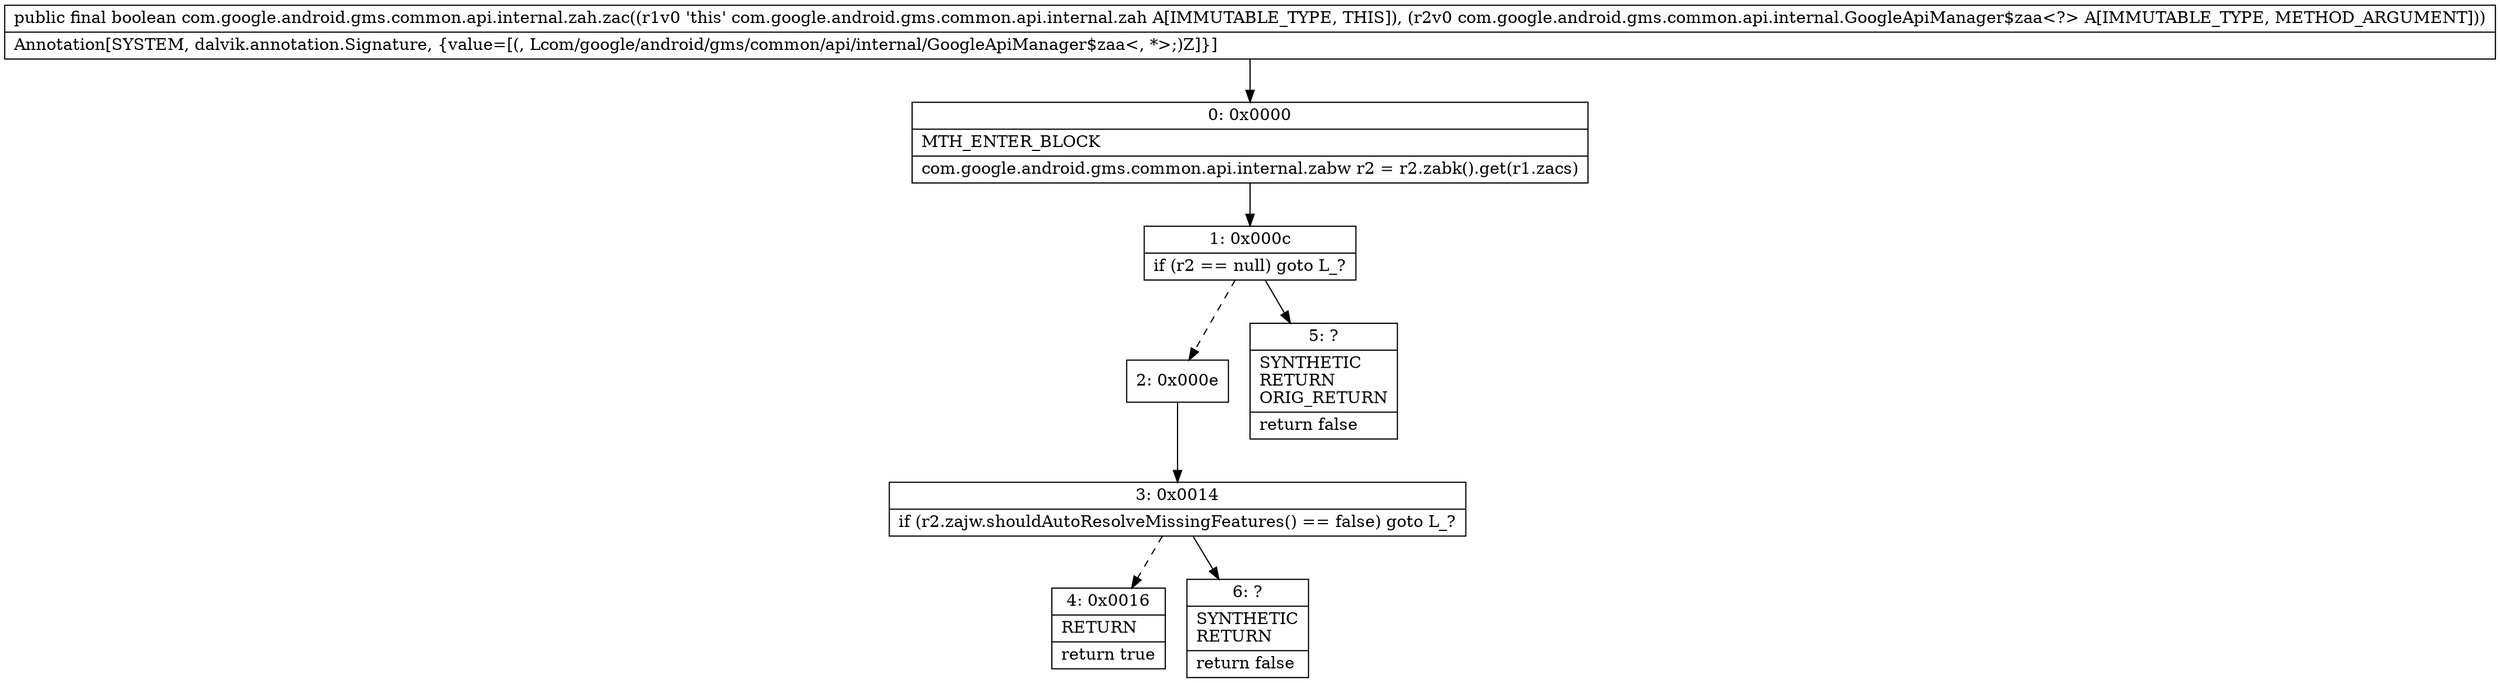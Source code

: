 digraph "CFG forcom.google.android.gms.common.api.internal.zah.zac(Lcom\/google\/android\/gms\/common\/api\/internal\/GoogleApiManager$zaa;)Z" {
Node_0 [shape=record,label="{0\:\ 0x0000|MTH_ENTER_BLOCK\l|com.google.android.gms.common.api.internal.zabw r2 = r2.zabk().get(r1.zacs)\l}"];
Node_1 [shape=record,label="{1\:\ 0x000c|if (r2 == null) goto L_?\l}"];
Node_2 [shape=record,label="{2\:\ 0x000e}"];
Node_3 [shape=record,label="{3\:\ 0x0014|if (r2.zajw.shouldAutoResolveMissingFeatures() == false) goto L_?\l}"];
Node_4 [shape=record,label="{4\:\ 0x0016|RETURN\l|return true\l}"];
Node_5 [shape=record,label="{5\:\ ?|SYNTHETIC\lRETURN\lORIG_RETURN\l|return false\l}"];
Node_6 [shape=record,label="{6\:\ ?|SYNTHETIC\lRETURN\l|return false\l}"];
MethodNode[shape=record,label="{public final boolean com.google.android.gms.common.api.internal.zah.zac((r1v0 'this' com.google.android.gms.common.api.internal.zah A[IMMUTABLE_TYPE, THIS]), (r2v0 com.google.android.gms.common.api.internal.GoogleApiManager$zaa\<?\> A[IMMUTABLE_TYPE, METHOD_ARGUMENT]))  | Annotation[SYSTEM, dalvik.annotation.Signature, \{value=[(, Lcom\/google\/android\/gms\/common\/api\/internal\/GoogleApiManager$zaa\<, *\>;)Z]\}]\l}"];
MethodNode -> Node_0;
Node_0 -> Node_1;
Node_1 -> Node_2[style=dashed];
Node_1 -> Node_5;
Node_2 -> Node_3;
Node_3 -> Node_4[style=dashed];
Node_3 -> Node_6;
}


